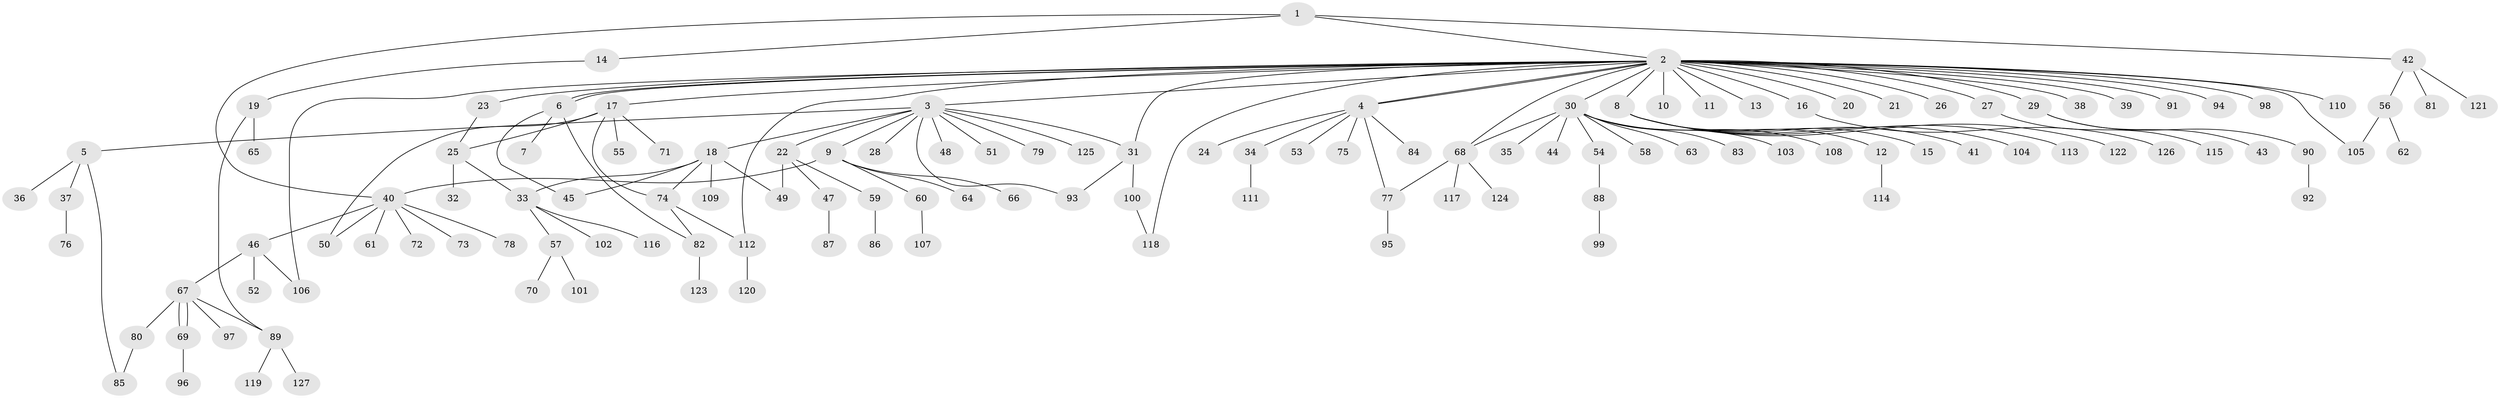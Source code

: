// coarse degree distribution, {4: 0.041666666666666664, 29: 0.010416666666666666, 12: 0.010416666666666666, 9: 0.010416666666666666, 3: 0.041666666666666664, 5: 0.041666666666666664, 1: 0.6770833333333334, 6: 0.03125, 2: 0.10416666666666667, 7: 0.010416666666666666, 10: 0.020833333333333332}
// Generated by graph-tools (version 1.1) at 2025/23/03/03/25 07:23:54]
// undirected, 127 vertices, 147 edges
graph export_dot {
graph [start="1"]
  node [color=gray90,style=filled];
  1;
  2;
  3;
  4;
  5;
  6;
  7;
  8;
  9;
  10;
  11;
  12;
  13;
  14;
  15;
  16;
  17;
  18;
  19;
  20;
  21;
  22;
  23;
  24;
  25;
  26;
  27;
  28;
  29;
  30;
  31;
  32;
  33;
  34;
  35;
  36;
  37;
  38;
  39;
  40;
  41;
  42;
  43;
  44;
  45;
  46;
  47;
  48;
  49;
  50;
  51;
  52;
  53;
  54;
  55;
  56;
  57;
  58;
  59;
  60;
  61;
  62;
  63;
  64;
  65;
  66;
  67;
  68;
  69;
  70;
  71;
  72;
  73;
  74;
  75;
  76;
  77;
  78;
  79;
  80;
  81;
  82;
  83;
  84;
  85;
  86;
  87;
  88;
  89;
  90;
  91;
  92;
  93;
  94;
  95;
  96;
  97;
  98;
  99;
  100;
  101;
  102;
  103;
  104;
  105;
  106;
  107;
  108;
  109;
  110;
  111;
  112;
  113;
  114;
  115;
  116;
  117;
  118;
  119;
  120;
  121;
  122;
  123;
  124;
  125;
  126;
  127;
  1 -- 2;
  1 -- 14;
  1 -- 40;
  1 -- 42;
  2 -- 3;
  2 -- 4;
  2 -- 4;
  2 -- 6;
  2 -- 6;
  2 -- 8;
  2 -- 10;
  2 -- 11;
  2 -- 13;
  2 -- 16;
  2 -- 17;
  2 -- 20;
  2 -- 21;
  2 -- 23;
  2 -- 26;
  2 -- 27;
  2 -- 29;
  2 -- 30;
  2 -- 31;
  2 -- 38;
  2 -- 39;
  2 -- 68;
  2 -- 91;
  2 -- 94;
  2 -- 98;
  2 -- 105;
  2 -- 106;
  2 -- 110;
  2 -- 112;
  2 -- 118;
  3 -- 5;
  3 -- 9;
  3 -- 18;
  3 -- 22;
  3 -- 28;
  3 -- 31;
  3 -- 48;
  3 -- 51;
  3 -- 79;
  3 -- 93;
  3 -- 125;
  4 -- 24;
  4 -- 34;
  4 -- 53;
  4 -- 75;
  4 -- 77;
  4 -- 84;
  5 -- 36;
  5 -- 37;
  5 -- 85;
  6 -- 7;
  6 -- 45;
  6 -- 82;
  8 -- 12;
  8 -- 15;
  8 -- 41;
  8 -- 104;
  8 -- 113;
  8 -- 122;
  9 -- 40;
  9 -- 60;
  9 -- 64;
  9 -- 66;
  12 -- 114;
  14 -- 19;
  16 -- 126;
  17 -- 25;
  17 -- 50;
  17 -- 55;
  17 -- 71;
  17 -- 74;
  18 -- 33;
  18 -- 45;
  18 -- 49;
  18 -- 74;
  18 -- 109;
  19 -- 65;
  19 -- 89;
  22 -- 47;
  22 -- 49;
  22 -- 59;
  23 -- 25;
  25 -- 32;
  25 -- 33;
  27 -- 115;
  29 -- 43;
  29 -- 90;
  30 -- 35;
  30 -- 44;
  30 -- 54;
  30 -- 58;
  30 -- 63;
  30 -- 68;
  30 -- 83;
  30 -- 103;
  30 -- 108;
  31 -- 93;
  31 -- 100;
  33 -- 57;
  33 -- 102;
  33 -- 116;
  34 -- 111;
  37 -- 76;
  40 -- 46;
  40 -- 50;
  40 -- 61;
  40 -- 72;
  40 -- 73;
  40 -- 78;
  42 -- 56;
  42 -- 81;
  42 -- 121;
  46 -- 52;
  46 -- 67;
  46 -- 106;
  47 -- 87;
  54 -- 88;
  56 -- 62;
  56 -- 105;
  57 -- 70;
  57 -- 101;
  59 -- 86;
  60 -- 107;
  67 -- 69;
  67 -- 69;
  67 -- 80;
  67 -- 89;
  67 -- 97;
  68 -- 77;
  68 -- 117;
  68 -- 124;
  69 -- 96;
  74 -- 82;
  74 -- 112;
  77 -- 95;
  80 -- 85;
  82 -- 123;
  88 -- 99;
  89 -- 119;
  89 -- 127;
  90 -- 92;
  100 -- 118;
  112 -- 120;
}
